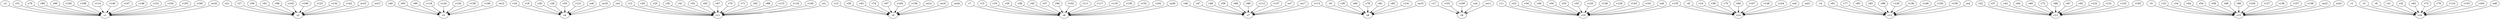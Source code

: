 strict digraph  {
c1;
c2;
c3;
c4;
c5;
c6;
c7;
c8;
c9;
c10;
c11;
c12;
c13;
c14;
c15;
c16;
v1;
v2;
v3;
v4;
v5;
v6;
v7;
v8;
v9;
v10;
v11;
v12;
v13;
v14;
v15;
v16;
v17;
v18;
v19;
v20;
v21;
v22;
v23;
v24;
v25;
v26;
v27;
v28;
v29;
v30;
v31;
v32;
v33;
v34;
v35;
v36;
v37;
v38;
v39;
v40;
v41;
v42;
v43;
v44;
v45;
v46;
v47;
v48;
v49;
v50;
v51;
v52;
v53;
v54;
v55;
v56;
v57;
v58;
v59;
v60;
v61;
v62;
v63;
v64;
v65;
v66;
v67;
v68;
v69;
v70;
v71;
v72;
v73;
v74;
v75;
v76;
v77;
v78;
v79;
v80;
v81;
v82;
v83;
v84;
v85;
v86;
v87;
v88;
v89;
v90;
v91;
v92;
v93;
v94;
v95;
v96;
v97;
v98;
v99;
v100;
v101;
v102;
v103;
v104;
v105;
v106;
v107;
v108;
v109;
v110;
v111;
v112;
v113;
v114;
v115;
v116;
v117;
v118;
v119;
v120;
v121;
v122;
v123;
v124;
v125;
v126;
v127;
v128;
v129;
v130;
v131;
v132;
v133;
v134;
v135;
v136;
v137;
v138;
v139;
v140;
v141;
v142;
v143;
v144;
v145;
v146;
v147;
v148;
v149;
v150;
v151;
v152;
v153;
v154;
v155;
v156;
v157;
v158;
v159;
v160;
v161;
v162;
v163;
v164;
co1;
co2;
co3;
co4;
co5;
co6;
co7;
co8;
co9;
co10;
co11;
co12;
co13;
co14;
co15;
co16;
co17;
co18;
co19;
co20;
co21;
co22;
co23;
co24;
v1 -> c16  [weight=1];
v2 -> c1  [weight=1];
v3 -> c16  [weight=1];
v4 -> c12  [weight=1];
v5 -> c15  [weight=1];
v6 -> c16  [weight=1];
v7 -> c6  [weight=1];
v8 -> c14  [weight=1];
v9 -> c8  [weight=1];
v10 -> c15  [weight=1];
v11 -> c10  [weight=1];
v12 -> c11  [weight=1];
v13 -> c5  [weight=1];
v14 -> c14  [weight=1];
v15 -> c6  [weight=1];
v16 -> c4  [weight=1];
v17 -> c9  [weight=1];
v18 -> c4  [weight=1];
v19 -> c6  [weight=1];
v20 -> c11  [weight=1];
v21 -> c2  [weight=1];
v22 -> c13  [weight=1];
v23 -> c10  [weight=1];
v24 -> c15  [weight=1];
v25 -> c11  [weight=1];
v26 -> c4  [weight=1];
v27 -> c2  [weight=1];
v28 -> c4  [weight=1];
v29 -> c5  [weight=1];
v30 -> c11  [weight=1];
v31 -> c16  [weight=1];
v32 -> c16  [weight=1];
v33 -> c4  [weight=1];
v34 -> c10  [weight=1];
v35 -> c6  [weight=1];
v36 -> c8  [weight=1];
v37 -> c13  [weight=1];
v38 -> c6  [weight=1];
v39 -> c14  [weight=1];
v40 -> c3  [weight=1];
v41 -> c11  [weight=1];
v42 -> c13  [weight=1];
v43 -> c5  [weight=1];
v44 -> c15  [weight=1];
v45 -> c6  [weight=1];
v46 -> c7  [weight=1];
v47 -> c7  [weight=1];
v48 -> c7  [weight=1];
v49 -> c10  [weight=1];
v50 -> c10  [weight=1];
v51 -> c1  [weight=1];
v52 -> c11  [weight=1];
v53 -> c10  [weight=1];
v54 -> c15  [weight=1];
v55 -> c10  [weight=1];
v56 -> c2  [weight=1];
v57 -> c6  [weight=1];
v58 -> c15  [weight=1];
v59 -> c7  [weight=1];
v60 -> c8  [weight=1];
v61 -> c12  [weight=1];
v62 -> c16  [weight=1];
v63 -> c11  [weight=1];
v64 -> c13  [weight=1];
v65 -> c3  [weight=1];
v66 -> c15  [weight=1];
v67 -> c11  [weight=1];
v68 -> c7  [weight=1];
v69 -> c13  [weight=1];
v70 -> c11  [weight=1];
v71 -> c11  [weight=1];
v72 -> c13  [weight=1];
v73 -> c16  [weight=1];
v74 -> c5  [weight=1];
v75 -> c14  [weight=1];
v76 -> c1  [weight=1];
v77 -> c12  [weight=1];
v78 -> c8  [weight=1];
v79 -> c16  [weight=1];
v80 -> c1  [weight=1];
v81 -> c8  [weight=1];
v82 -> c11  [weight=1];
v83 -> c12  [weight=1];
v84 -> c14  [weight=1];
v85 -> c8  [weight=1];
v86 -> c13  [weight=1];
v87 -> c13  [weight=1];
v88 -> c11  [weight=1];
v89 -> c7  [weight=1];
v90 -> c1  [weight=1];
v91 -> c2  [weight=1];
v92 -> c13  [weight=1];
v93 -> c12  [weight=1];
v94 -> c6  [weight=1];
v95 -> c3  [weight=1];
v96 -> c15  [weight=1];
v97 -> c5  [weight=1];
v98 -> c12  [weight=1];
v99 -> c2  [weight=1];
v100 -> c1  [weight=1];
v101 -> c9  [weight=1];
v102 -> c6  [weight=1];
v103 -> c2  [weight=1];
v104 -> c5  [weight=1];
v105 -> c15  [weight=1];
v106 -> c2  [weight=1];
v107 -> c14  [weight=1];
v108 -> c1  [weight=1];
v109 -> c9  [weight=1];
v110 -> c16  [weight=1];
v111 -> c6  [weight=1];
v112 -> c7  [weight=1];
v113 -> c7  [weight=1];
v113 -> c8  [weight=1];
v114 -> c1  [weight=1];
v115 -> c11  [weight=1];
v116 -> c11  [weight=1];
v117 -> c6  [weight=1];
v118 -> c3  [weight=1];
v119 -> c6  [weight=1];
v120 -> c12  [weight=1];
v121 -> c4  [weight=1];
v122 -> c13  [weight=1];
v123 -> c2  [weight=1];
v124 -> c3  [weight=1];
v125 -> c10  [weight=1];
v126 -> c14  [weight=1];
v127 -> c15  [weight=1];
v128 -> c10  [weight=1];
v129 -> c10  [weight=1];
v130 -> c6  [weight=1];
v131 -> c13  [weight=1];
v132 -> c2  [weight=1];
v133 -> c13  [weight=1];
v134 -> c3  [weight=1];
v135 -> c14  [weight=1];
v135 -> c10  [weight=1];
v136 -> c12  [weight=1];
v137 -> c7  [weight=1];
v138 -> c15  [weight=1];
v139 -> c3  [weight=1];
v140 -> c1  [weight=1];
v141 -> c8  [weight=1];
v142 -> c2  [weight=1];
v143 -> c10  [weight=1];
v144 -> c14  [weight=1];
v145 -> c11  [weight=1];
v146 -> c12  [weight=1];
v147 -> c1  [weight=1];
v148 -> c1  [weight=1];
v149 -> c3  [weight=1];
v150 -> c12  [weight=1];
v151 -> c1  [weight=1];
v152 -> c6  [weight=1];
v153 -> c16  [weight=1];
v154 -> c1  [weight=1];
v155 -> c1  [weight=1];
v156 -> c5  [weight=1];
v157 -> c15  [weight=1];
v158 -> c15  [weight=1];
v159 -> c12  [weight=1];
v160 -> c1  [weight=1];
v161 -> c10  [weight=1];
v162 -> c6  [weight=1];
v163 -> c13  [weight=1];
v164 -> c16  [weight=1];
co1 -> c11  [weight=1];
co2 -> c12  [weight=1];
co3 -> c11  [weight=1];
co3 -> c4  [weight=1];
co4 -> c9  [weight=1];
co5 -> c14  [weight=1];
co6 -> c4  [weight=1];
co7 -> c7  [weight=1];
co8 -> c16  [weight=1];
co9 -> c10  [weight=1];
co10 -> c2  [weight=1];
co11 -> c9  [weight=1];
co12 -> c3  [weight=1];
co13 -> c2  [weight=1];
co14 -> c5  [weight=1];
co15 -> c8  [weight=1];
co16 -> c1  [weight=1];
co17 -> c7  [weight=1];
co18 -> c4  [weight=1];
co19 -> c5  [weight=1];
co20 -> c6  [weight=1];
co21 -> c14  [weight=1];
co22 -> c15  [weight=1];
co23 -> c15  [weight=1];
co24 -> c5  [weight=1];
}

